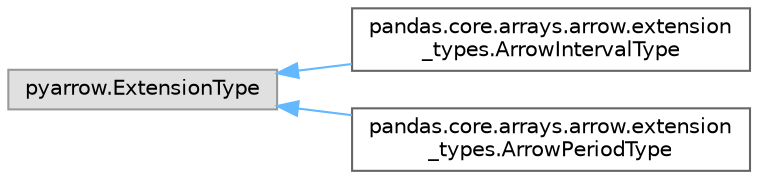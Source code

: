 digraph "Graphical Class Hierarchy"
{
 // LATEX_PDF_SIZE
  bgcolor="transparent";
  edge [fontname=Helvetica,fontsize=10,labelfontname=Helvetica,labelfontsize=10];
  node [fontname=Helvetica,fontsize=10,shape=box,height=0.2,width=0.4];
  rankdir="LR";
  Node0 [id="Node000000",label="pyarrow.ExtensionType",height=0.2,width=0.4,color="grey60", fillcolor="#E0E0E0", style="filled",tooltip=" "];
  Node0 -> Node1 [id="edge4950_Node000000_Node000001",dir="back",color="steelblue1",style="solid",tooltip=" "];
  Node1 [id="Node000001",label="pandas.core.arrays.arrow.extension\l_types.ArrowIntervalType",height=0.2,width=0.4,color="grey40", fillcolor="white", style="filled",URL="$de/d1c/classpandas_1_1core_1_1arrays_1_1arrow_1_1extension__types_1_1ArrowIntervalType.html",tooltip=" "];
  Node0 -> Node2 [id="edge4951_Node000000_Node000002",dir="back",color="steelblue1",style="solid",tooltip=" "];
  Node2 [id="Node000002",label="pandas.core.arrays.arrow.extension\l_types.ArrowPeriodType",height=0.2,width=0.4,color="grey40", fillcolor="white", style="filled",URL="$d2/dc7/classpandas_1_1core_1_1arrays_1_1arrow_1_1extension__types_1_1ArrowPeriodType.html",tooltip=" "];
}
